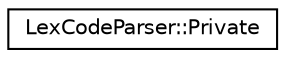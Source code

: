 digraph "Graphical Class Hierarchy"
{
 // LATEX_PDF_SIZE
  edge [fontname="Helvetica",fontsize="10",labelfontname="Helvetica",labelfontsize="10"];
  node [fontname="Helvetica",fontsize="10",shape=record];
  rankdir="LR";
  Node0 [label="LexCodeParser::Private",height=0.2,width=0.4,color="black", fillcolor="white", style="filled",URL="$structLexCodeParser_1_1Private.html",tooltip=" "];
}
